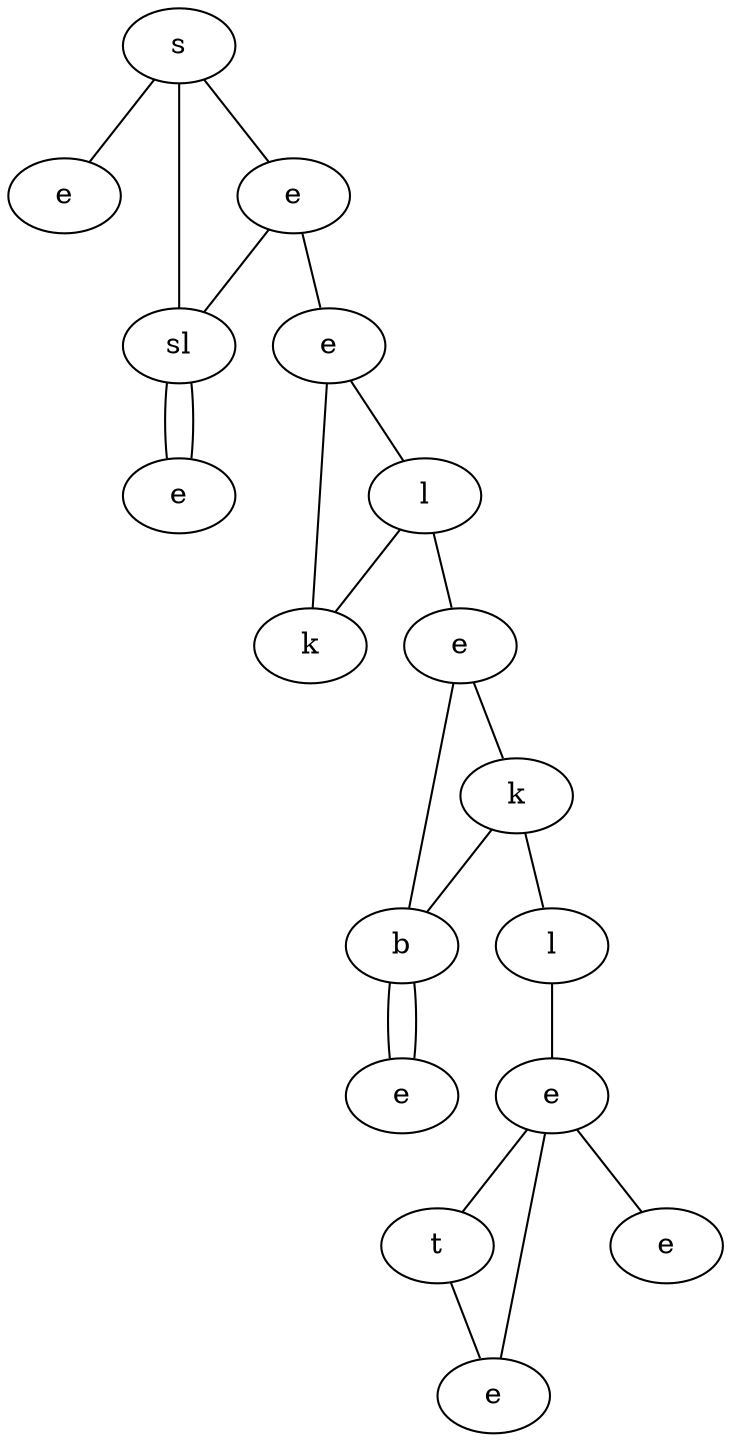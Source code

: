 graph {
IpZR[label="s"]
YkLc[label="e"]
VfRp[label="e"]
QQhC[label="sl"]
cHle[label="e"]
WVqe[label="e"]
nEdV[label="l"]
fDTD[label="k"]
Zddf[label="e"]
jTWG[label="k"]
gcFa[label="b"]
Nxfd[label="l"]
qZdt[label="e"]
btYb[label="e"]
SmhI[label="t"]
ETEP[label="e"]
wMHq[label="e"]
IpZR -- YkLc
IpZR -- VfRp
IpZR -- QQhC
VfRp -- cHle
VfRp -- QQhC
QQhC -- WVqe
cHle -- nEdV
cHle -- fDTD
QQhC -- WVqe
nEdV -- Zddf
nEdV -- fDTD
Zddf -- jTWG
Zddf -- gcFa
jTWG -- gcFa
jTWG -- Nxfd
gcFa -- qZdt
gcFa -- qZdt
Nxfd -- btYb
btYb -- SmhI
btYb -- ETEP
btYb -- wMHq
SmhI -- ETEP
}